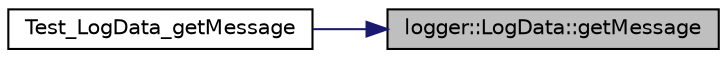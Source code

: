 digraph "logger::LogData::getMessage"
{
 // LATEX_PDF_SIZE
  edge [fontname="Helvetica",fontsize="10",labelfontname="Helvetica",labelfontsize="10"];
  node [fontname="Helvetica",fontsize="10",shape=record];
  rankdir="RL";
  Node1 [label="logger::LogData::getMessage",height=0.2,width=0.4,color="black", fillcolor="grey75", style="filled", fontcolor="black",tooltip=" "];
  Node1 -> Node2 [dir="back",color="midnightblue",fontsize="10",style="solid",fontname="Helvetica"];
  Node2 [label="Test_LogData_getMessage",height=0.2,width=0.4,color="black", fillcolor="white", style="filled",URL="$_test_logger_8h.html#a01caa693d27df938dce33ad08b4ddf24",tooltip=" "];
}
